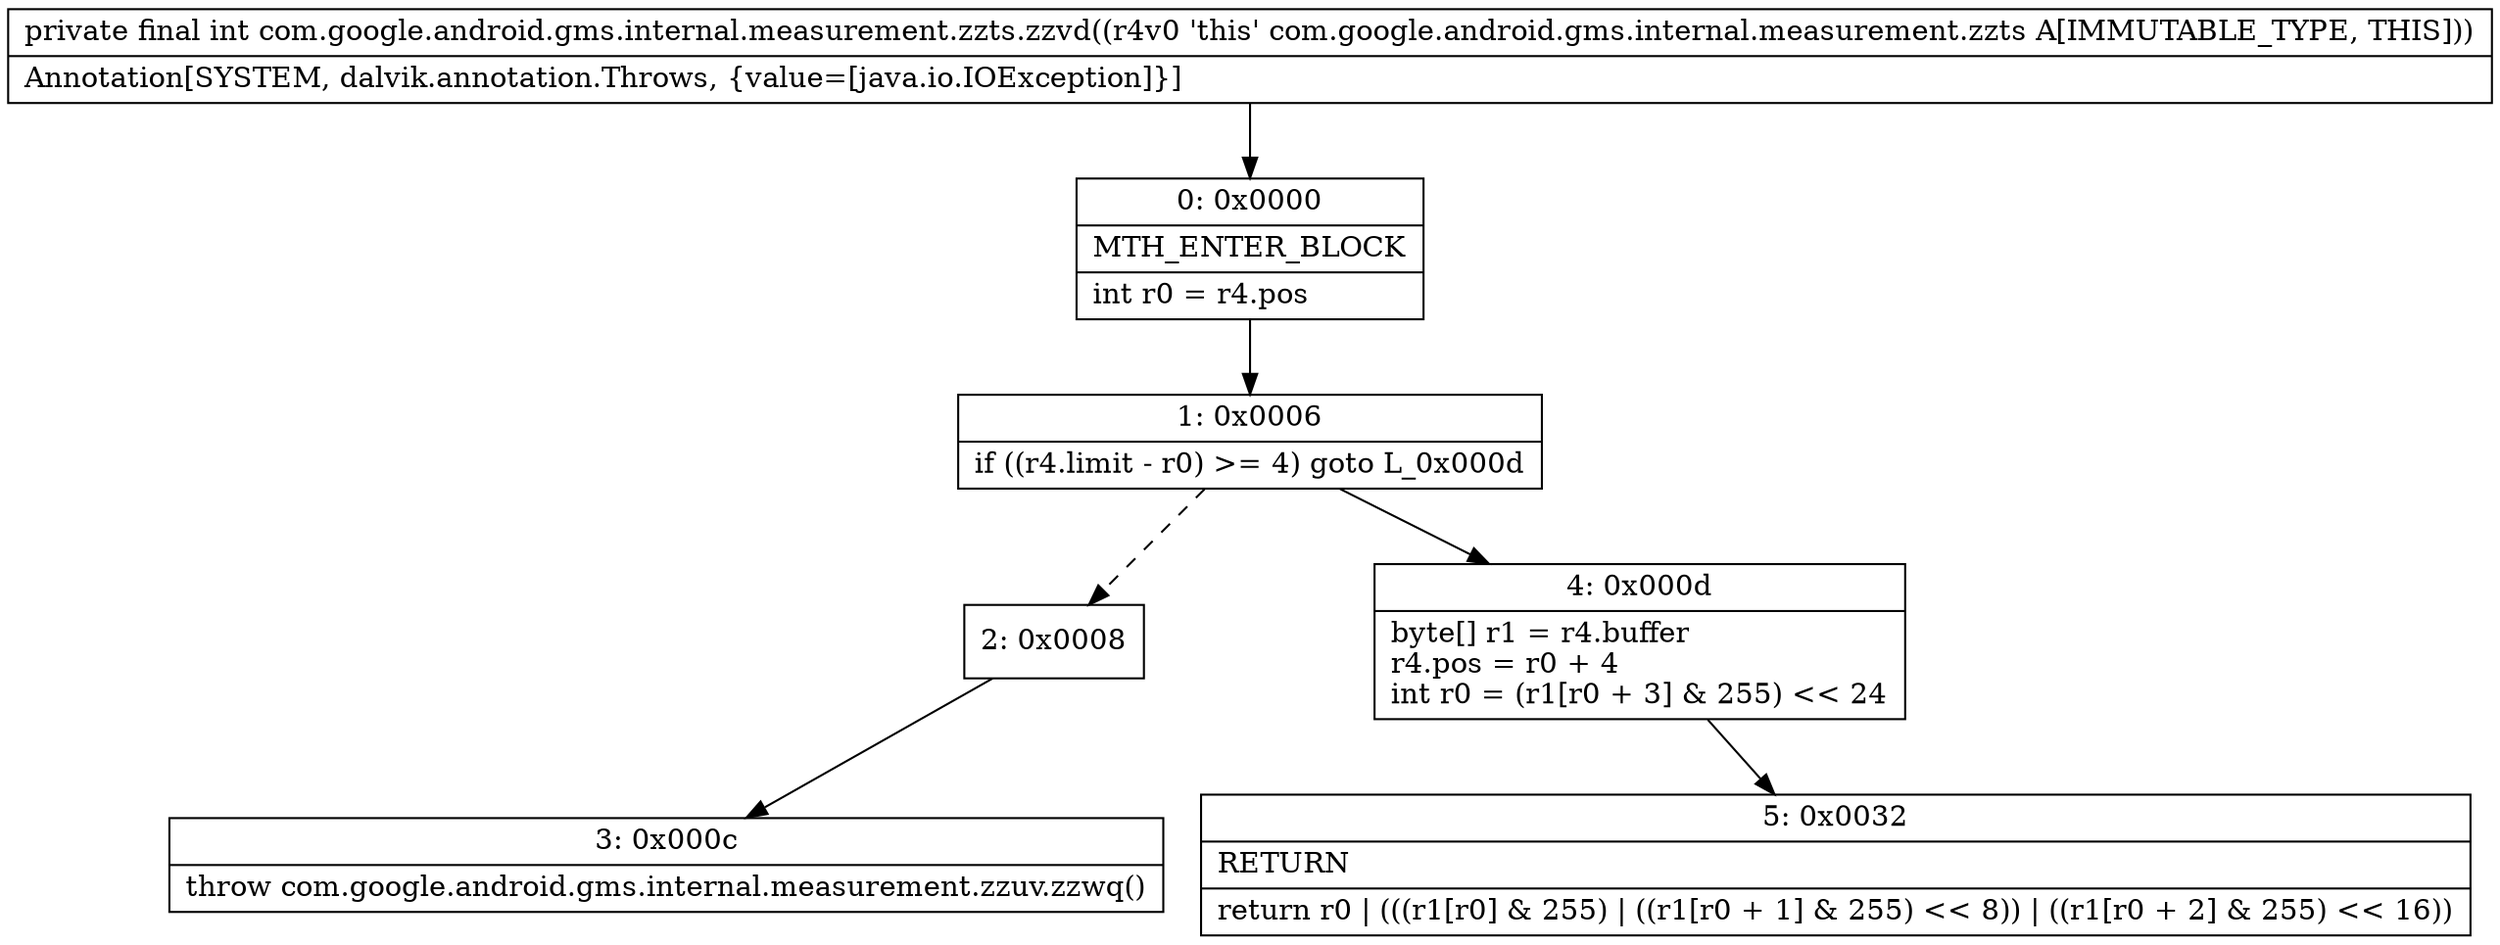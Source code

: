 digraph "CFG forcom.google.android.gms.internal.measurement.zzts.zzvd()I" {
Node_0 [shape=record,label="{0\:\ 0x0000|MTH_ENTER_BLOCK\l|int r0 = r4.pos\l}"];
Node_1 [shape=record,label="{1\:\ 0x0006|if ((r4.limit \- r0) \>= 4) goto L_0x000d\l}"];
Node_2 [shape=record,label="{2\:\ 0x0008}"];
Node_3 [shape=record,label="{3\:\ 0x000c|throw com.google.android.gms.internal.measurement.zzuv.zzwq()\l}"];
Node_4 [shape=record,label="{4\:\ 0x000d|byte[] r1 = r4.buffer\lr4.pos = r0 + 4\lint r0 = (r1[r0 + 3] & 255) \<\< 24\l}"];
Node_5 [shape=record,label="{5\:\ 0x0032|RETURN\l|return r0 \| (((r1[r0] & 255) \| ((r1[r0 + 1] & 255) \<\< 8)) \| ((r1[r0 + 2] & 255) \<\< 16))\l}"];
MethodNode[shape=record,label="{private final int com.google.android.gms.internal.measurement.zzts.zzvd((r4v0 'this' com.google.android.gms.internal.measurement.zzts A[IMMUTABLE_TYPE, THIS]))  | Annotation[SYSTEM, dalvik.annotation.Throws, \{value=[java.io.IOException]\}]\l}"];
MethodNode -> Node_0;
Node_0 -> Node_1;
Node_1 -> Node_2[style=dashed];
Node_1 -> Node_4;
Node_2 -> Node_3;
Node_4 -> Node_5;
}

